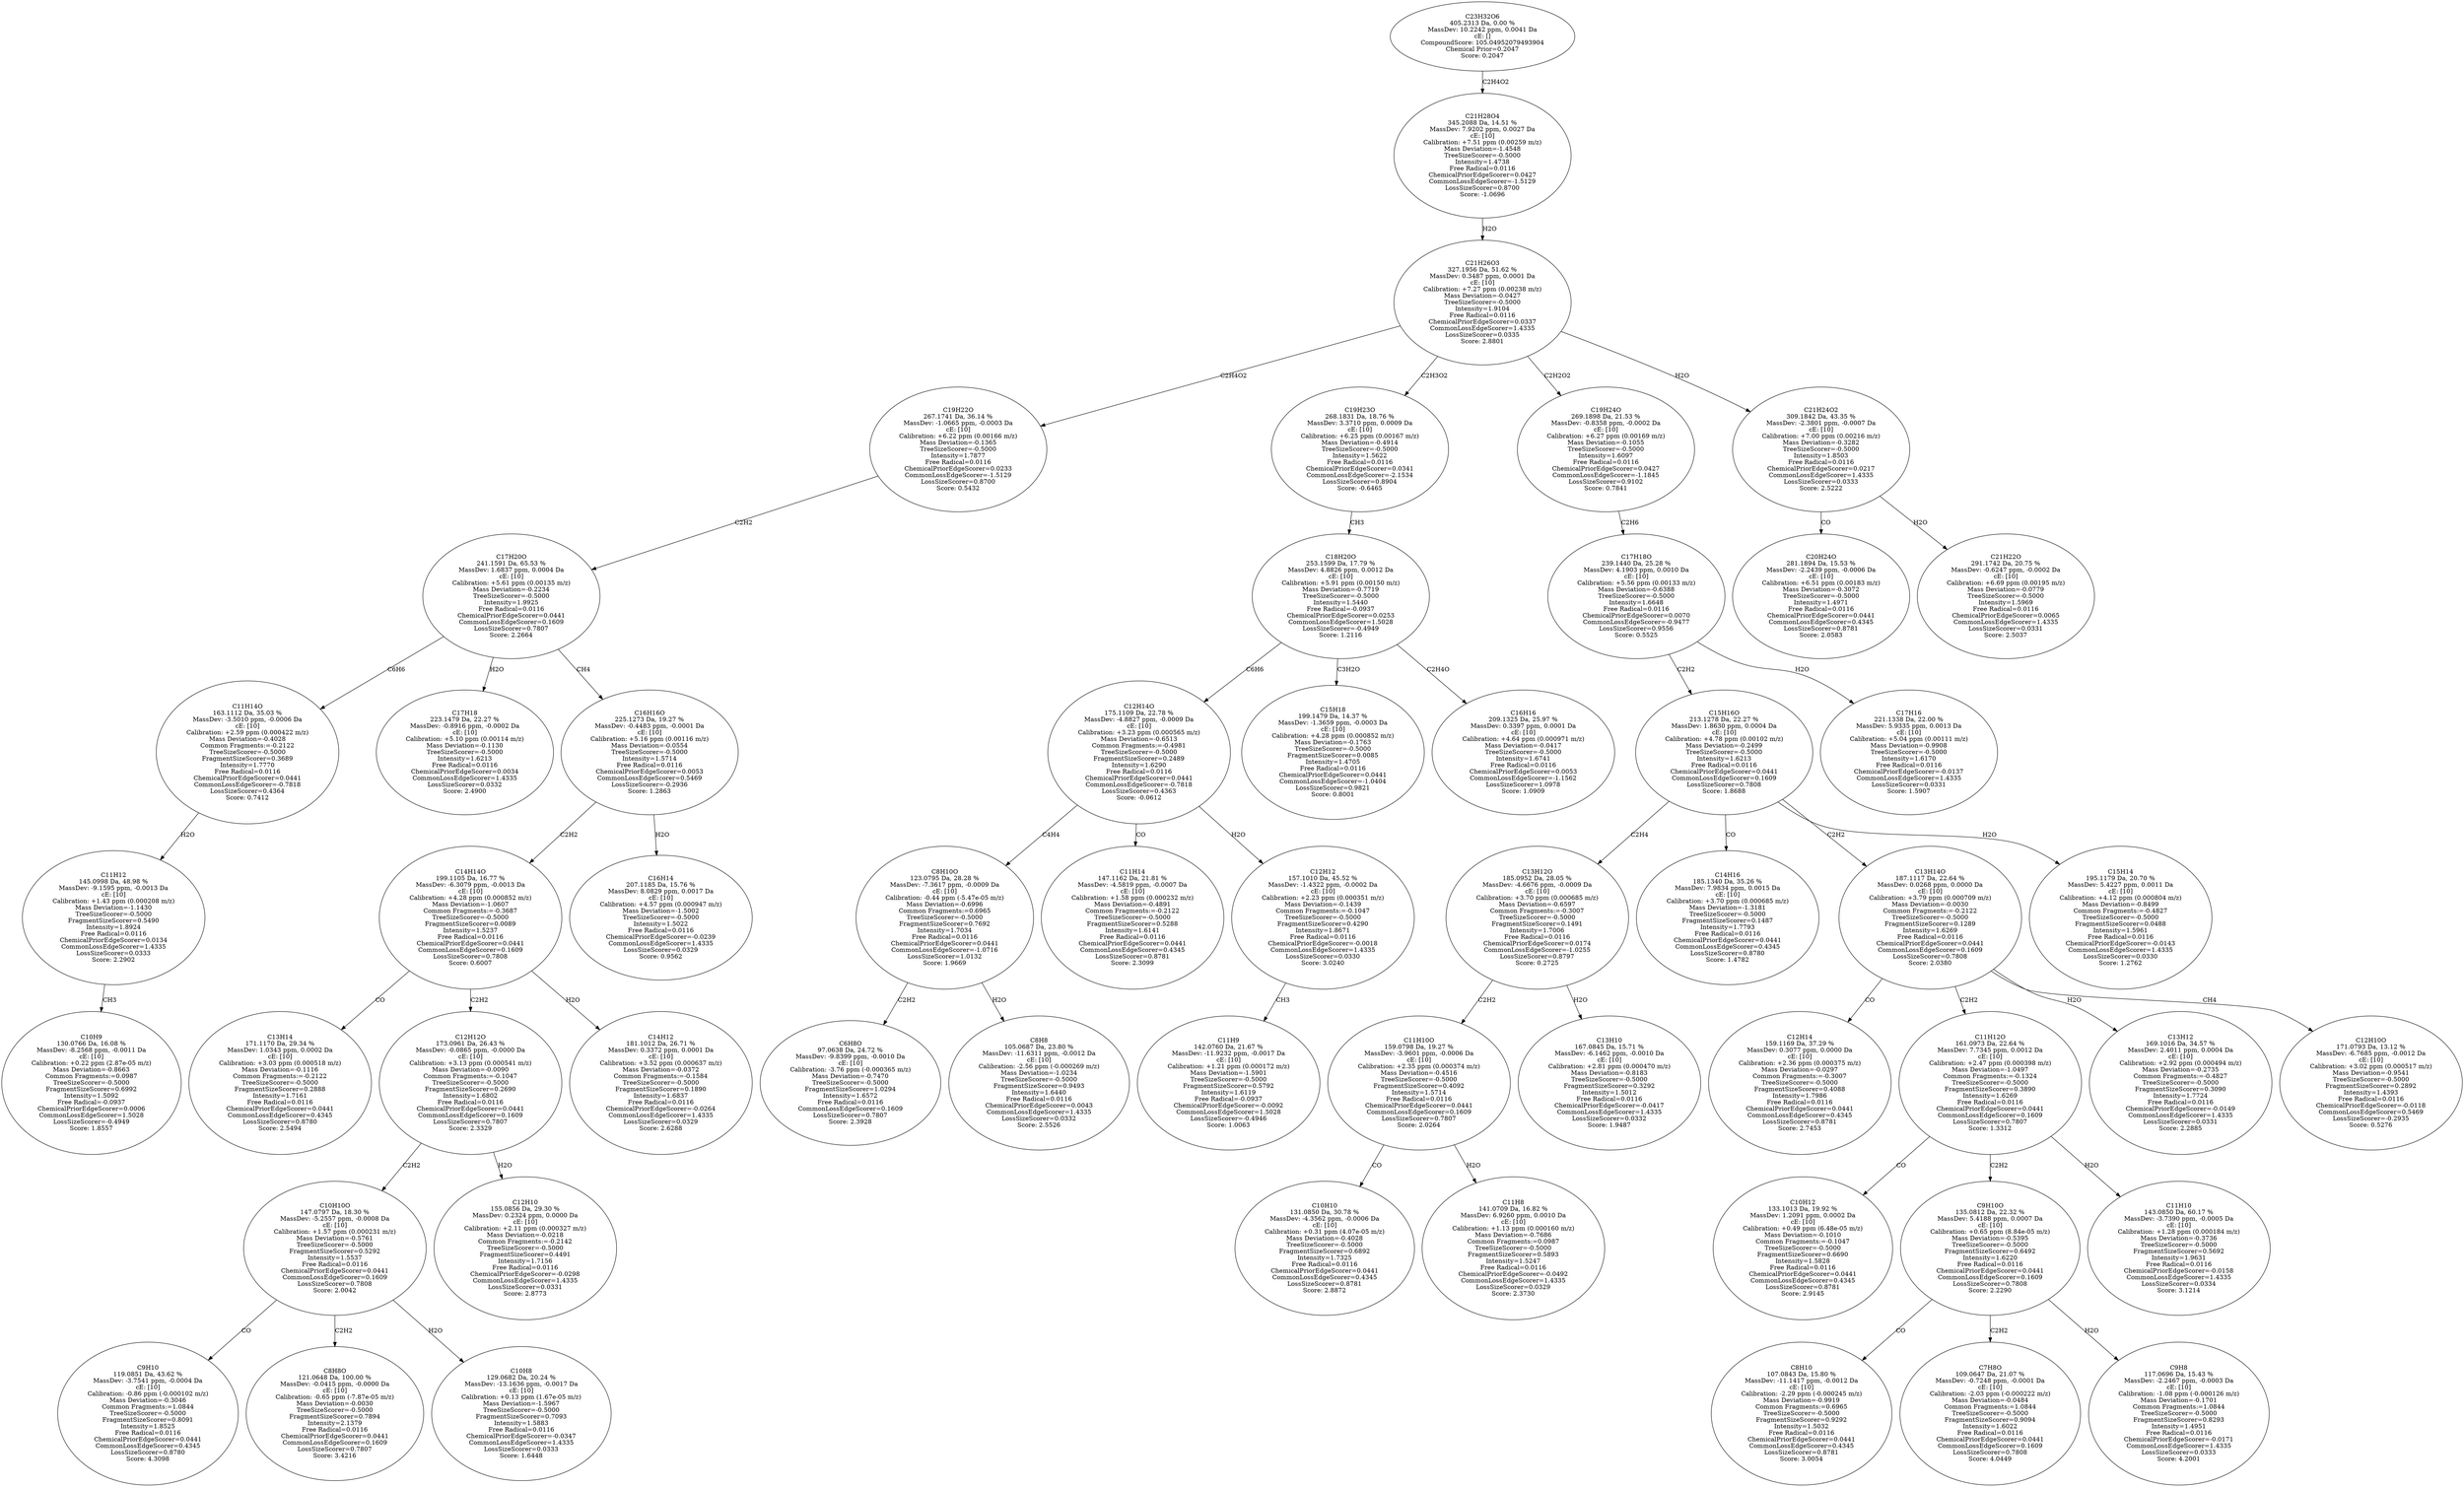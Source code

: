 strict digraph {
v1 [label="C10H9\n130.0766 Da, 16.08 %\nMassDev: -8.2568 ppm, -0.0011 Da\ncE: [10]\nCalibration: +0.22 ppm (2.87e-05 m/z)\nMass Deviation=-0.8663\nCommon Fragments:=0.0987\nTreeSizeScorer=-0.5000\nFragmentSizeScorer=0.6992\nIntensity=1.5092\nFree Radical=-0.0937\nChemicalPriorEdgeScorer=0.0006\nCommonLossEdgeScorer=1.5028\nLossSizeScorer=-0.4949\nScore: 1.8557"];
v2 [label="C11H12\n145.0998 Da, 48.98 %\nMassDev: -9.1595 ppm, -0.0013 Da\ncE: [10]\nCalibration: +1.43 ppm (0.000208 m/z)\nMass Deviation=-1.1430\nTreeSizeScorer=-0.5000\nFragmentSizeScorer=0.5490\nIntensity=1.8924\nFree Radical=0.0116\nChemicalPriorEdgeScorer=0.0134\nCommonLossEdgeScorer=1.4335\nLossSizeScorer=0.0333\nScore: 2.2902"];
v3 [label="C11H14O\n163.1112 Da, 35.03 %\nMassDev: -3.5010 ppm, -0.0006 Da\ncE: [10]\nCalibration: +2.59 ppm (0.000422 m/z)\nMass Deviation=-0.4028\nCommon Fragments:=-0.2122\nTreeSizeScorer=-0.5000\nFragmentSizeScorer=0.3689\nIntensity=1.7770\nFree Radical=0.0116\nChemicalPriorEdgeScorer=0.0441\nCommonLossEdgeScorer=-0.7818\nLossSizeScorer=0.4364\nScore: 0.7412"];
v4 [label="C17H18\n223.1479 Da, 22.27 %\nMassDev: -0.8916 ppm, -0.0002 Da\ncE: [10]\nCalibration: +5.10 ppm (0.00114 m/z)\nMass Deviation=-0.1130\nTreeSizeScorer=-0.5000\nIntensity=1.6213\nFree Radical=0.0116\nChemicalPriorEdgeScorer=0.0034\nCommonLossEdgeScorer=1.4335\nLossSizeScorer=0.0332\nScore: 2.4900"];
v5 [label="C13H14\n171.1170 Da, 29.34 %\nMassDev: 1.0343 ppm, 0.0002 Da\ncE: [10]\nCalibration: +3.03 ppm (0.000518 m/z)\nMass Deviation=-0.1116\nCommon Fragments:=-0.2122\nTreeSizeScorer=-0.5000\nFragmentSizeScorer=0.2888\nIntensity=1.7161\nFree Radical=0.0116\nChemicalPriorEdgeScorer=0.0441\nCommonLossEdgeScorer=0.4345\nLossSizeScorer=0.8780\nScore: 2.5494"];
v6 [label="C9H10\n119.0851 Da, 43.62 %\nMassDev: -3.7541 ppm, -0.0004 Da\ncE: [10]\nCalibration: -0.86 ppm (-0.000102 m/z)\nMass Deviation=-0.3046\nCommon Fragments:=1.0844\nTreeSizeScorer=-0.5000\nFragmentSizeScorer=0.8091\nIntensity=1.8525\nFree Radical=0.0116\nChemicalPriorEdgeScorer=0.0441\nCommonLossEdgeScorer=0.4345\nLossSizeScorer=0.8780\nScore: 4.3098"];
v7 [label="C8H8O\n121.0648 Da, 100.00 %\nMassDev: -0.0415 ppm, -0.0000 Da\ncE: [10]\nCalibration: -0.65 ppm (-7.87e-05 m/z)\nMass Deviation=-0.0030\nTreeSizeScorer=-0.5000\nFragmentSizeScorer=0.7894\nIntensity=2.1379\nFree Radical=0.0116\nChemicalPriorEdgeScorer=0.0441\nCommonLossEdgeScorer=0.1609\nLossSizeScorer=0.7807\nScore: 3.4216"];
v8 [label="C10H8\n129.0682 Da, 20.24 %\nMassDev: -13.1636 ppm, -0.0017 Da\ncE: [10]\nCalibration: +0.13 ppm (1.67e-05 m/z)\nMass Deviation=-1.5967\nTreeSizeScorer=-0.5000\nFragmentSizeScorer=0.7093\nIntensity=1.5883\nFree Radical=0.0116\nChemicalPriorEdgeScorer=-0.0347\nCommonLossEdgeScorer=1.4335\nLossSizeScorer=0.0333\nScore: 1.6448"];
v9 [label="C10H10O\n147.0797 Da, 18.30 %\nMassDev: -5.2557 ppm, -0.0008 Da\ncE: [10]\nCalibration: +1.57 ppm (0.000231 m/z)\nMass Deviation=-0.5761\nTreeSizeScorer=-0.5000\nFragmentSizeScorer=0.5292\nIntensity=1.5537\nFree Radical=0.0116\nChemicalPriorEdgeScorer=0.0441\nCommonLossEdgeScorer=0.1609\nLossSizeScorer=0.7808\nScore: 2.0042"];
v10 [label="C12H10\n155.0856 Da, 29.30 %\nMassDev: 0.2324 ppm, 0.0000 Da\ncE: [10]\nCalibration: +2.11 ppm (0.000327 m/z)\nMass Deviation=-0.0218\nCommon Fragments:=-0.2142\nTreeSizeScorer=-0.5000\nFragmentSizeScorer=0.4491\nIntensity=1.7156\nFree Radical=0.0116\nChemicalPriorEdgeScorer=-0.0298\nCommonLossEdgeScorer=1.4335\nLossSizeScorer=0.0331\nScore: 2.8773"];
v11 [label="C12H12O\n173.0961 Da, 26.43 %\nMassDev: -0.0865 ppm, -0.0000 Da\ncE: [10]\nCalibration: +3.13 ppm (0.000541 m/z)\nMass Deviation=-0.0090\nCommon Fragments:=-0.1047\nTreeSizeScorer=-0.5000\nFragmentSizeScorer=0.2690\nIntensity=1.6802\nFree Radical=0.0116\nChemicalPriorEdgeScorer=0.0441\nCommonLossEdgeScorer=0.1609\nLossSizeScorer=0.7807\nScore: 2.3329"];
v12 [label="C14H12\n181.1012 Da, 26.71 %\nMassDev: 0.3372 ppm, 0.0001 Da\ncE: [10]\nCalibration: +3.52 ppm (0.000637 m/z)\nMass Deviation=-0.0372\nCommon Fragments:=-0.1584\nTreeSizeScorer=-0.5000\nFragmentSizeScorer=0.1890\nIntensity=1.6837\nFree Radical=0.0116\nChemicalPriorEdgeScorer=-0.0264\nCommonLossEdgeScorer=1.4335\nLossSizeScorer=0.0329\nScore: 2.6288"];
v13 [label="C14H14O\n199.1105 Da, 16.77 %\nMassDev: -6.3079 ppm, -0.0013 Da\ncE: [10]\nCalibration: +4.28 ppm (0.000852 m/z)\nMass Deviation=-1.0607\nCommon Fragments:=-0.3687\nTreeSizeScorer=-0.5000\nFragmentSizeScorer=0.0089\nIntensity=1.5237\nFree Radical=0.0116\nChemicalPriorEdgeScorer=0.0441\nCommonLossEdgeScorer=0.1609\nLossSizeScorer=0.7808\nScore: 0.6007"];
v14 [label="C16H14\n207.1185 Da, 15.76 %\nMassDev: 8.0829 ppm, 0.0017 Da\ncE: [10]\nCalibration: +4.57 ppm (0.000947 m/z)\nMass Deviation=-1.5002\nTreeSizeScorer=-0.5000\nIntensity=1.5022\nFree Radical=0.0116\nChemicalPriorEdgeScorer=-0.0239\nCommonLossEdgeScorer=1.4335\nLossSizeScorer=0.0329\nScore: 0.9562"];
v15 [label="C16H16O\n225.1273 Da, 19.27 %\nMassDev: -0.4483 ppm, -0.0001 Da\ncE: [10]\nCalibration: +5.16 ppm (0.00116 m/z)\nMass Deviation=-0.0554\nTreeSizeScorer=-0.5000\nIntensity=1.5714\nFree Radical=0.0116\nChemicalPriorEdgeScorer=0.0053\nCommonLossEdgeScorer=0.5469\nLossSizeScorer=-0.2936\nScore: 1.2863"];
v16 [label="C17H20O\n241.1591 Da, 65.53 %\nMassDev: 1.6837 ppm, 0.0004 Da\ncE: [10]\nCalibration: +5.61 ppm (0.00135 m/z)\nMass Deviation=-0.2234\nTreeSizeScorer=-0.5000\nIntensity=1.9925\nFree Radical=0.0116\nChemicalPriorEdgeScorer=0.0441\nCommonLossEdgeScorer=0.1609\nLossSizeScorer=0.7807\nScore: 2.2664"];
v17 [label="C19H22O\n267.1741 Da, 36.14 %\nMassDev: -1.0665 ppm, -0.0003 Da\ncE: [10]\nCalibration: +6.22 ppm (0.00166 m/z)\nMass Deviation=-0.1365\nTreeSizeScorer=-0.5000\nIntensity=1.7877\nFree Radical=0.0116\nChemicalPriorEdgeScorer=0.0233\nCommonLossEdgeScorer=-1.5129\nLossSizeScorer=0.8700\nScore: 0.5432"];
v18 [label="C6H8O\n97.0638 Da, 24.72 %\nMassDev: -9.8399 ppm, -0.0010 Da\ncE: [10]\nCalibration: -3.76 ppm (-0.000365 m/z)\nMass Deviation=-0.7470\nTreeSizeScorer=-0.5000\nFragmentSizeScorer=1.0294\nIntensity=1.6572\nFree Radical=0.0116\nCommonLossEdgeScorer=0.1609\nLossSizeScorer=0.7807\nScore: 2.3928"];
v19 [label="C8H8\n105.0687 Da, 23.80 %\nMassDev: -11.6311 ppm, -0.0012 Da\ncE: [10]\nCalibration: -2.56 ppm (-0.000269 m/z)\nMass Deviation=-1.0234\nTreeSizeScorer=-0.5000\nFragmentSizeScorer=0.9493\nIntensity=1.6440\nFree Radical=0.0116\nChemicalPriorEdgeScorer=0.0043\nCommonLossEdgeScorer=1.4335\nLossSizeScorer=0.0332\nScore: 2.5526"];
v20 [label="C8H10O\n123.0795 Da, 28.28 %\nMassDev: -7.3617 ppm, -0.0009 Da\ncE: [10]\nCalibration: -0.44 ppm (-5.47e-05 m/z)\nMass Deviation=-0.6996\nCommon Fragments:=0.6965\nTreeSizeScorer=-0.5000\nFragmentSizeScorer=0.7692\nIntensity=1.7034\nFree Radical=0.0116\nChemicalPriorEdgeScorer=0.0441\nCommonLossEdgeScorer=-1.0716\nLossSizeScorer=1.0132\nScore: 1.9669"];
v21 [label="C11H14\n147.1162 Da, 21.81 %\nMassDev: -4.5819 ppm, -0.0007 Da\ncE: [10]\nCalibration: +1.58 ppm (0.000232 m/z)\nMass Deviation=-0.4891\nCommon Fragments:=-0.2122\nTreeSizeScorer=-0.5000\nFragmentSizeScorer=0.5288\nIntensity=1.6141\nFree Radical=0.0116\nChemicalPriorEdgeScorer=0.0441\nCommonLossEdgeScorer=0.4345\nLossSizeScorer=0.8781\nScore: 2.3099"];
v22 [label="C11H9\n142.0760 Da, 21.67 %\nMassDev: -11.9232 ppm, -0.0017 Da\ncE: [10]\nCalibration: +1.21 ppm (0.000172 m/z)\nMass Deviation=-1.5901\nTreeSizeScorer=-0.5000\nFragmentSizeScorer=0.5792\nIntensity=1.6119\nFree Radical=-0.0937\nChemicalPriorEdgeScorer=-0.0092\nCommonLossEdgeScorer=1.5028\nLossSizeScorer=-0.4946\nScore: 1.0063"];
v23 [label="C12H12\n157.1010 Da, 45.52 %\nMassDev: -1.4322 ppm, -0.0002 Da\ncE: [10]\nCalibration: +2.23 ppm (0.000351 m/z)\nMass Deviation=-0.1439\nCommon Fragments:=-0.1047\nTreeSizeScorer=-0.5000\nFragmentSizeScorer=0.4290\nIntensity=1.8671\nFree Radical=0.0116\nChemicalPriorEdgeScorer=-0.0018\nCommonLossEdgeScorer=1.4335\nLossSizeScorer=0.0330\nScore: 3.0240"];
v24 [label="C12H14O\n175.1109 Da, 22.78 %\nMassDev: -4.8827 ppm, -0.0009 Da\ncE: [10]\nCalibration: +3.23 ppm (0.000565 m/z)\nMass Deviation=-0.6513\nCommon Fragments:=-0.4981\nTreeSizeScorer=-0.5000\nFragmentSizeScorer=0.2489\nIntensity=1.6290\nFree Radical=0.0116\nChemicalPriorEdgeScorer=0.0441\nCommonLossEdgeScorer=-0.7818\nLossSizeScorer=0.4363\nScore: -0.0612"];
v25 [label="C15H18\n199.1479 Da, 14.37 %\nMassDev: -1.3659 ppm, -0.0003 Da\ncE: [10]\nCalibration: +4.28 ppm (0.000852 m/z)\nMass Deviation=-0.1763\nTreeSizeScorer=-0.5000\nFragmentSizeScorer=0.0085\nIntensity=1.4705\nFree Radical=0.0116\nChemicalPriorEdgeScorer=0.0441\nCommonLossEdgeScorer=-1.0404\nLossSizeScorer=0.9821\nScore: 0.8001"];
v26 [label="C16H16\n209.1325 Da, 25.97 %\nMassDev: 0.3397 ppm, 0.0001 Da\ncE: [10]\nCalibration: +4.64 ppm (0.000971 m/z)\nMass Deviation=-0.0417\nTreeSizeScorer=-0.5000\nIntensity=1.6741\nFree Radical=0.0116\nChemicalPriorEdgeScorer=0.0053\nCommonLossEdgeScorer=-1.1562\nLossSizeScorer=1.0978\nScore: 1.0909"];
v27 [label="C18H20O\n253.1599 Da, 17.79 %\nMassDev: 4.8826 ppm, 0.0012 Da\ncE: [10]\nCalibration: +5.91 ppm (0.00150 m/z)\nMass Deviation=-0.7719\nTreeSizeScorer=-0.5000\nIntensity=1.5440\nFree Radical=-0.0937\nChemicalPriorEdgeScorer=0.0253\nCommonLossEdgeScorer=1.5028\nLossSizeScorer=-0.4949\nScore: 1.2116"];
v28 [label="C19H23O\n268.1831 Da, 18.76 %\nMassDev: 3.3710 ppm, 0.0009 Da\ncE: [10]\nCalibration: +6.25 ppm (0.00167 m/z)\nMass Deviation=-0.4914\nTreeSizeScorer=-0.5000\nIntensity=1.5622\nFree Radical=0.0116\nChemicalPriorEdgeScorer=0.0341\nCommonLossEdgeScorer=-2.1534\nLossSizeScorer=0.8904\nScore: -0.6465"];
v29 [label="C10H10\n131.0850 Da, 30.78 %\nMassDev: -4.3562 ppm, -0.0006 Da\ncE: [10]\nCalibration: +0.31 ppm (4.07e-05 m/z)\nMass Deviation=-0.4028\nTreeSizeScorer=-0.5000\nFragmentSizeScorer=0.6892\nIntensity=1.7325\nFree Radical=0.0116\nChemicalPriorEdgeScorer=0.0441\nCommonLossEdgeScorer=0.4345\nLossSizeScorer=0.8781\nScore: 2.8872"];
v30 [label="C11H8\n141.0709 Da, 16.82 %\nMassDev: 6.9260 ppm, 0.0010 Da\ncE: [10]\nCalibration: +1.13 ppm (0.000160 m/z)\nMass Deviation=-0.7686\nCommon Fragments:=0.0987\nTreeSizeScorer=-0.5000\nFragmentSizeScorer=0.5893\nIntensity=1.5247\nFree Radical=0.0116\nChemicalPriorEdgeScorer=-0.0492\nCommonLossEdgeScorer=1.4335\nLossSizeScorer=0.0329\nScore: 2.3730"];
v31 [label="C11H10O\n159.0798 Da, 19.27 %\nMassDev: -3.9601 ppm, -0.0006 Da\ncE: [10]\nCalibration: +2.35 ppm (0.000374 m/z)\nMass Deviation=-0.4516\nTreeSizeScorer=-0.5000\nFragmentSizeScorer=0.4092\nIntensity=1.5714\nFree Radical=0.0116\nChemicalPriorEdgeScorer=0.0441\nCommonLossEdgeScorer=0.1609\nLossSizeScorer=0.7807\nScore: 2.0264"];
v32 [label="C13H10\n167.0845 Da, 15.71 %\nMassDev: -6.1462 ppm, -0.0010 Da\ncE: [10]\nCalibration: +2.81 ppm (0.000470 m/z)\nMass Deviation=-0.8183\nTreeSizeScorer=-0.5000\nFragmentSizeScorer=0.3292\nIntensity=1.5012\nFree Radical=0.0116\nChemicalPriorEdgeScorer=-0.0417\nCommonLossEdgeScorer=1.4335\nLossSizeScorer=0.0332\nScore: 1.9487"];
v33 [label="C13H12O\n185.0952 Da, 28.05 %\nMassDev: -4.6676 ppm, -0.0009 Da\ncE: [10]\nCalibration: +3.70 ppm (0.000685 m/z)\nMass Deviation=-0.6597\nCommon Fragments:=-0.3007\nTreeSizeScorer=-0.5000\nFragmentSizeScorer=0.1491\nIntensity=1.7006\nFree Radical=0.0116\nChemicalPriorEdgeScorer=0.0174\nCommonLossEdgeScorer=-1.0255\nLossSizeScorer=0.8797\nScore: 0.2725"];
v34 [label="C14H16\n185.1340 Da, 35.26 %\nMassDev: 7.9834 ppm, 0.0015 Da\ncE: [10]\nCalibration: +3.70 ppm (0.000685 m/z)\nMass Deviation=-1.3181\nTreeSizeScorer=-0.5000\nFragmentSizeScorer=0.1487\nIntensity=1.7793\nFree Radical=0.0116\nChemicalPriorEdgeScorer=0.0441\nCommonLossEdgeScorer=0.4345\nLossSizeScorer=0.8780\nScore: 1.4782"];
v35 [label="C12H14\n159.1169 Da, 37.29 %\nMassDev: 0.3077 ppm, 0.0000 Da\ncE: [10]\nCalibration: +2.36 ppm (0.000375 m/z)\nMass Deviation=-0.0297\nCommon Fragments:=-0.3007\nTreeSizeScorer=-0.5000\nFragmentSizeScorer=0.4088\nIntensity=1.7986\nFree Radical=0.0116\nChemicalPriorEdgeScorer=0.0441\nCommonLossEdgeScorer=0.4345\nLossSizeScorer=0.8781\nScore: 2.7453"];
v36 [label="C10H12\n133.1013 Da, 19.92 %\nMassDev: 1.2091 ppm, 0.0002 Da\ncE: [10]\nCalibration: +0.49 ppm (6.48e-05 m/z)\nMass Deviation=-0.1010\nCommon Fragments:=-0.1047\nTreeSizeScorer=-0.5000\nFragmentSizeScorer=0.6690\nIntensity=1.5828\nFree Radical=0.0116\nChemicalPriorEdgeScorer=0.0441\nCommonLossEdgeScorer=0.4345\nLossSizeScorer=0.8781\nScore: 2.9145"];
v37 [label="C8H10\n107.0843 Da, 15.80 %\nMassDev: -11.1417 ppm, -0.0012 Da\ncE: [10]\nCalibration: -2.29 ppm (-0.000245 m/z)\nMass Deviation=-0.9919\nCommon Fragments:=0.6965\nTreeSizeScorer=-0.5000\nFragmentSizeScorer=0.9292\nIntensity=1.5032\nFree Radical=0.0116\nChemicalPriorEdgeScorer=0.0441\nCommonLossEdgeScorer=0.4345\nLossSizeScorer=0.8781\nScore: 3.0054"];
v38 [label="C7H8O\n109.0647 Da, 21.07 %\nMassDev: -0.7248 ppm, -0.0001 Da\ncE: [10]\nCalibration: -2.03 ppm (-0.000222 m/z)\nMass Deviation=-0.0484\nCommon Fragments:=1.0844\nTreeSizeScorer=-0.5000\nFragmentSizeScorer=0.9094\nIntensity=1.6022\nFree Radical=0.0116\nChemicalPriorEdgeScorer=0.0441\nCommonLossEdgeScorer=0.1609\nLossSizeScorer=0.7808\nScore: 4.0449"];
v39 [label="C9H8\n117.0696 Da, 15.43 %\nMassDev: -2.2467 ppm, -0.0003 Da\ncE: [10]\nCalibration: -1.08 ppm (-0.000126 m/z)\nMass Deviation=-0.1701\nCommon Fragments:=1.0844\nTreeSizeScorer=-0.5000\nFragmentSizeScorer=0.8293\nIntensity=1.4951\nFree Radical=0.0116\nChemicalPriorEdgeScorer=-0.0171\nCommonLossEdgeScorer=1.4335\nLossSizeScorer=0.0333\nScore: 4.2001"];
v40 [label="C9H10O\n135.0812 Da, 22.32 %\nMassDev: 5.4188 ppm, 0.0007 Da\ncE: [10]\nCalibration: +0.65 ppm (8.84e-05 m/z)\nMass Deviation=-0.5395\nTreeSizeScorer=-0.5000\nFragmentSizeScorer=0.6492\nIntensity=1.6220\nFree Radical=0.0116\nChemicalPriorEdgeScorer=0.0441\nCommonLossEdgeScorer=0.1609\nLossSizeScorer=0.7808\nScore: 2.2290"];
v41 [label="C11H10\n143.0850 Da, 60.17 %\nMassDev: -3.7390 ppm, -0.0005 Da\ncE: [10]\nCalibration: +1.28 ppm (0.000184 m/z)\nMass Deviation=-0.3736\nTreeSizeScorer=-0.5000\nFragmentSizeScorer=0.5692\nIntensity=1.9631\nFree Radical=0.0116\nChemicalPriorEdgeScorer=-0.0158\nCommonLossEdgeScorer=1.4335\nLossSizeScorer=0.0334\nScore: 3.1214"];
v42 [label="C11H12O\n161.0973 Da, 22.64 %\nMassDev: 7.7345 ppm, 0.0012 Da\ncE: [10]\nCalibration: +2.47 ppm (0.000398 m/z)\nMass Deviation=-1.0497\nCommon Fragments:=-0.1324\nTreeSizeScorer=-0.5000\nFragmentSizeScorer=0.3890\nIntensity=1.6269\nFree Radical=0.0116\nChemicalPriorEdgeScorer=0.0441\nCommonLossEdgeScorer=0.1609\nLossSizeScorer=0.7807\nScore: 1.3312"];
v43 [label="C13H12\n169.1016 Da, 34.57 %\nMassDev: 2.4011 ppm, 0.0004 Da\ncE: [10]\nCalibration: +2.92 ppm (0.000494 m/z)\nMass Deviation=-0.2735\nCommon Fragments:=-0.4827\nTreeSizeScorer=-0.5000\nFragmentSizeScorer=0.3090\nIntensity=1.7724\nFree Radical=0.0116\nChemicalPriorEdgeScorer=-0.0149\nCommonLossEdgeScorer=1.4335\nLossSizeScorer=0.0331\nScore: 2.2885"];
v44 [label="C12H10O\n171.0793 Da, 13.12 %\nMassDev: -6.7685 ppm, -0.0012 Da\ncE: [10]\nCalibration: +3.02 ppm (0.000517 m/z)\nMass Deviation=-0.9541\nTreeSizeScorer=-0.5000\nFragmentSizeScorer=0.2892\nIntensity=1.4393\nFree Radical=0.0116\nChemicalPriorEdgeScorer=-0.0118\nCommonLossEdgeScorer=0.5469\nLossSizeScorer=-0.2935\nScore: 0.5276"];
v45 [label="C13H14O\n187.1117 Da, 22.64 %\nMassDev: 0.0268 ppm, 0.0000 Da\ncE: [10]\nCalibration: +3.79 ppm (0.000709 m/z)\nMass Deviation=-0.0030\nCommon Fragments:=-0.2122\nTreeSizeScorer=-0.5000\nFragmentSizeScorer=0.1289\nIntensity=1.6269\nFree Radical=0.0116\nChemicalPriorEdgeScorer=0.0441\nCommonLossEdgeScorer=0.1609\nLossSizeScorer=0.7808\nScore: 2.0380"];
v46 [label="C15H14\n195.1179 Da, 20.70 %\nMassDev: 5.4227 ppm, 0.0011 Da\ncE: [10]\nCalibration: +4.12 ppm (0.000804 m/z)\nMass Deviation=-0.8499\nCommon Fragments:=-0.4827\nTreeSizeScorer=-0.5000\nFragmentSizeScorer=0.0488\nIntensity=1.5961\nFree Radical=0.0116\nChemicalPriorEdgeScorer=-0.0143\nCommonLossEdgeScorer=1.4335\nLossSizeScorer=0.0330\nScore: 1.2762"];
v47 [label="C15H16O\n213.1278 Da, 22.27 %\nMassDev: 1.8630 ppm, 0.0004 Da\ncE: [10]\nCalibration: +4.78 ppm (0.00102 m/z)\nMass Deviation=-0.2499\nTreeSizeScorer=-0.5000\nIntensity=1.6213\nFree Radical=0.0116\nChemicalPriorEdgeScorer=0.0441\nCommonLossEdgeScorer=0.1609\nLossSizeScorer=0.7808\nScore: 1.8688"];
v48 [label="C17H16\n221.1338 Da, 22.00 %\nMassDev: 5.9335 ppm, 0.0013 Da\ncE: [10]\nCalibration: +5.04 ppm (0.00111 m/z)\nMass Deviation=-0.9908\nTreeSizeScorer=-0.5000\nIntensity=1.6170\nFree Radical=0.0116\nChemicalPriorEdgeScorer=-0.0137\nCommonLossEdgeScorer=1.4335\nLossSizeScorer=0.0331\nScore: 1.5907"];
v49 [label="C17H18O\n239.1440 Da, 25.28 %\nMassDev: 4.1903 ppm, 0.0010 Da\ncE: [10]\nCalibration: +5.56 ppm (0.00133 m/z)\nMass Deviation=-0.6388\nTreeSizeScorer=-0.5000\nIntensity=1.6648\nFree Radical=0.0116\nChemicalPriorEdgeScorer=0.0070\nCommonLossEdgeScorer=-0.9477\nLossSizeScorer=0.9556\nScore: 0.5525"];
v50 [label="C19H24O\n269.1898 Da, 21.53 %\nMassDev: -0.8358 ppm, -0.0002 Da\ncE: [10]\nCalibration: +6.27 ppm (0.00169 m/z)\nMass Deviation=-0.1055\nTreeSizeScorer=-0.5000\nIntensity=1.6097\nFree Radical=0.0116\nChemicalPriorEdgeScorer=0.0427\nCommonLossEdgeScorer=-1.1845\nLossSizeScorer=0.9102\nScore: 0.7841"];
v51 [label="C20H24O\n281.1894 Da, 15.53 %\nMassDev: -2.2439 ppm, -0.0006 Da\ncE: [10]\nCalibration: +6.51 ppm (0.00183 m/z)\nMass Deviation=-0.3072\nTreeSizeScorer=-0.5000\nIntensity=1.4971\nFree Radical=0.0116\nChemicalPriorEdgeScorer=0.0441\nCommonLossEdgeScorer=0.4345\nLossSizeScorer=0.8781\nScore: 2.0583"];
v52 [label="C21H22O\n291.1742 Da, 20.75 %\nMassDev: -0.6247 ppm, -0.0002 Da\ncE: [10]\nCalibration: +6.69 ppm (0.00195 m/z)\nMass Deviation=-0.0779\nTreeSizeScorer=-0.5000\nIntensity=1.5969\nFree Radical=0.0116\nChemicalPriorEdgeScorer=0.0065\nCommonLossEdgeScorer=1.4335\nLossSizeScorer=0.0331\nScore: 2.5037"];
v53 [label="C21H24O2\n309.1842 Da, 43.35 %\nMassDev: -2.3801 ppm, -0.0007 Da\ncE: [10]\nCalibration: +7.00 ppm (0.00216 m/z)\nMass Deviation=-0.3282\nTreeSizeScorer=-0.5000\nIntensity=1.8503\nFree Radical=0.0116\nChemicalPriorEdgeScorer=0.0217\nCommonLossEdgeScorer=1.4335\nLossSizeScorer=0.0333\nScore: 2.5222"];
v54 [label="C21H26O3\n327.1956 Da, 51.62 %\nMassDev: 0.3487 ppm, 0.0001 Da\ncE: [10]\nCalibration: +7.27 ppm (0.00238 m/z)\nMass Deviation=-0.0427\nTreeSizeScorer=-0.5000\nIntensity=1.9104\nFree Radical=0.0116\nChemicalPriorEdgeScorer=0.0337\nCommonLossEdgeScorer=1.4335\nLossSizeScorer=0.0335\nScore: 2.8801"];
v55 [label="C21H28O4\n345.2088 Da, 14.51 %\nMassDev: 7.9202 ppm, 0.0027 Da\ncE: [10]\nCalibration: +7.51 ppm (0.00259 m/z)\nMass Deviation=-1.4548\nTreeSizeScorer=-0.5000\nIntensity=1.4738\nFree Radical=0.0116\nChemicalPriorEdgeScorer=0.0427\nCommonLossEdgeScorer=-1.5129\nLossSizeScorer=0.8700\nScore: -1.0696"];
v56 [label="C23H32O6\n405.2313 Da, 0.00 %\nMassDev: 10.2242 ppm, 0.0041 Da\ncE: []\nCompoundScore: 105.04952079493904\nChemical Prior=0.2047\nScore: 0.2047"];
v2 -> v1 [label="CH3"];
v3 -> v2 [label="H2O"];
v16 -> v3 [label="C6H6"];
v16 -> v4 [label="H2O"];
v13 -> v5 [label="CO"];
v9 -> v6 [label="CO"];
v9 -> v7 [label="C2H2"];
v9 -> v8 [label="H2O"];
v11 -> v9 [label="C2H2"];
v11 -> v10 [label="H2O"];
v13 -> v11 [label="C2H2"];
v13 -> v12 [label="H2O"];
v15 -> v13 [label="C2H2"];
v15 -> v14 [label="H2O"];
v16 -> v15 [label="CH4"];
v17 -> v16 [label="C2H2"];
v54 -> v17 [label="C2H4O2"];
v20 -> v18 [label="C2H2"];
v20 -> v19 [label="H2O"];
v24 -> v20 [label="C4H4"];
v24 -> v21 [label="CO"];
v23 -> v22 [label="CH3"];
v24 -> v23 [label="H2O"];
v27 -> v24 [label="C6H6"];
v27 -> v25 [label="C3H2O"];
v27 -> v26 [label="C2H4O"];
v28 -> v27 [label="CH3"];
v54 -> v28 [label="C2H3O2"];
v31 -> v29 [label="CO"];
v31 -> v30 [label="H2O"];
v33 -> v31 [label="C2H2"];
v33 -> v32 [label="H2O"];
v47 -> v33 [label="C2H4"];
v47 -> v34 [label="CO"];
v45 -> v35 [label="CO"];
v42 -> v36 [label="CO"];
v40 -> v37 [label="CO"];
v40 -> v38 [label="C2H2"];
v40 -> v39 [label="H2O"];
v42 -> v40 [label="C2H2"];
v42 -> v41 [label="H2O"];
v45 -> v42 [label="C2H2"];
v45 -> v43 [label="H2O"];
v45 -> v44 [label="CH4"];
v47 -> v45 [label="C2H2"];
v47 -> v46 [label="H2O"];
v49 -> v47 [label="C2H2"];
v49 -> v48 [label="H2O"];
v50 -> v49 [label="C2H6"];
v54 -> v50 [label="C2H2O2"];
v53 -> v51 [label="CO"];
v53 -> v52 [label="H2O"];
v54 -> v53 [label="H2O"];
v55 -> v54 [label="H2O"];
v56 -> v55 [label="C2H4O2"];
}